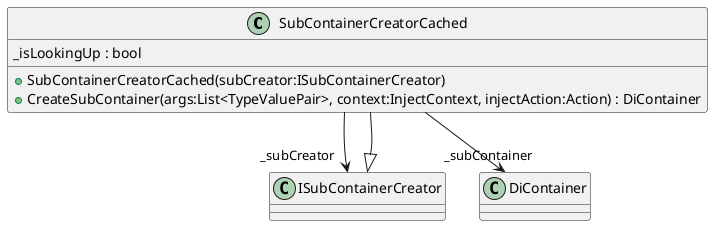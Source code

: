 @startuml
class SubContainerCreatorCached {
    _isLookingUp : bool
    + SubContainerCreatorCached(subCreator:ISubContainerCreator)
    + CreateSubContainer(args:List<TypeValuePair>, context:InjectContext, injectAction:Action) : DiContainer
}
ISubContainerCreator <|-- SubContainerCreatorCached
SubContainerCreatorCached --> "_subCreator" ISubContainerCreator
SubContainerCreatorCached --> "_subContainer" DiContainer
@enduml

